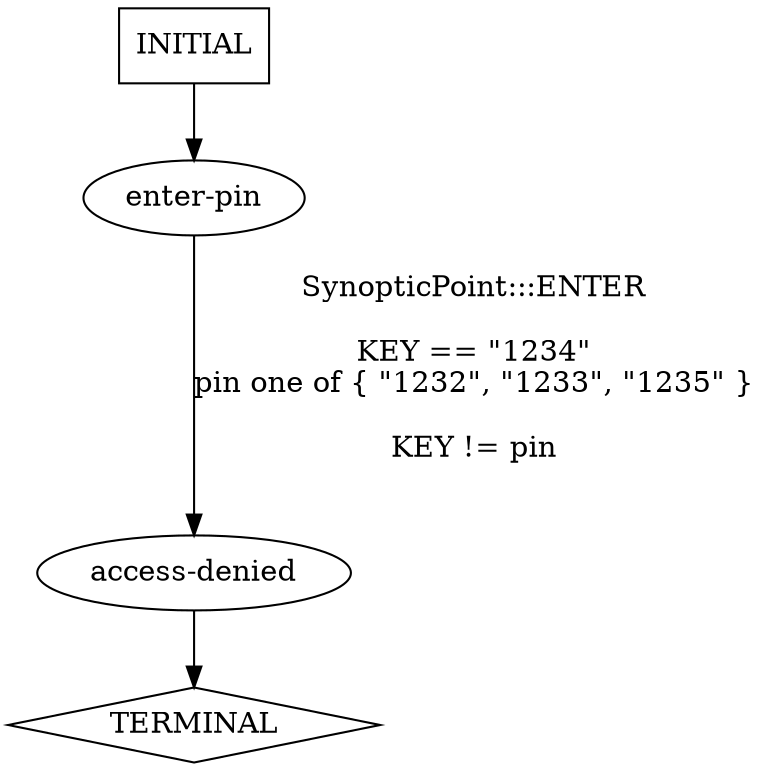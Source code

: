 digraph {
  0 [label="access-denied"];
  1 [label="enter-pin"];
  2 [label="TERMINAL",shape=diamond];
  3 [label="INITIAL",shape=box];
0->2 [label="",];
1->0 [label="SynopticPoint:::ENTER\nKEY == \"1234\"\npin one of { \"1232\", \"1233\", \"1235\" }\nKEY != pin\n",];
3->1 [label="",];
} // digraph {
